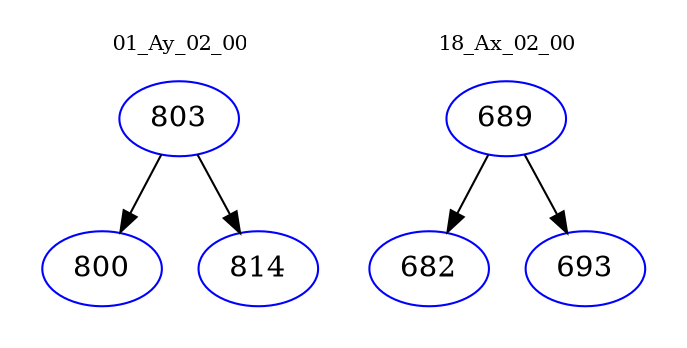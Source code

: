 digraph{
subgraph cluster_0 {
color = white
label = "01_Ay_02_00";
fontsize=10;
T0_803 [label="803", color="blue"]
T0_803 -> T0_800 [color="black"]
T0_800 [label="800", color="blue"]
T0_803 -> T0_814 [color="black"]
T0_814 [label="814", color="blue"]
}
subgraph cluster_1 {
color = white
label = "18_Ax_02_00";
fontsize=10;
T1_689 [label="689", color="blue"]
T1_689 -> T1_682 [color="black"]
T1_682 [label="682", color="blue"]
T1_689 -> T1_693 [color="black"]
T1_693 [label="693", color="blue"]
}
}
